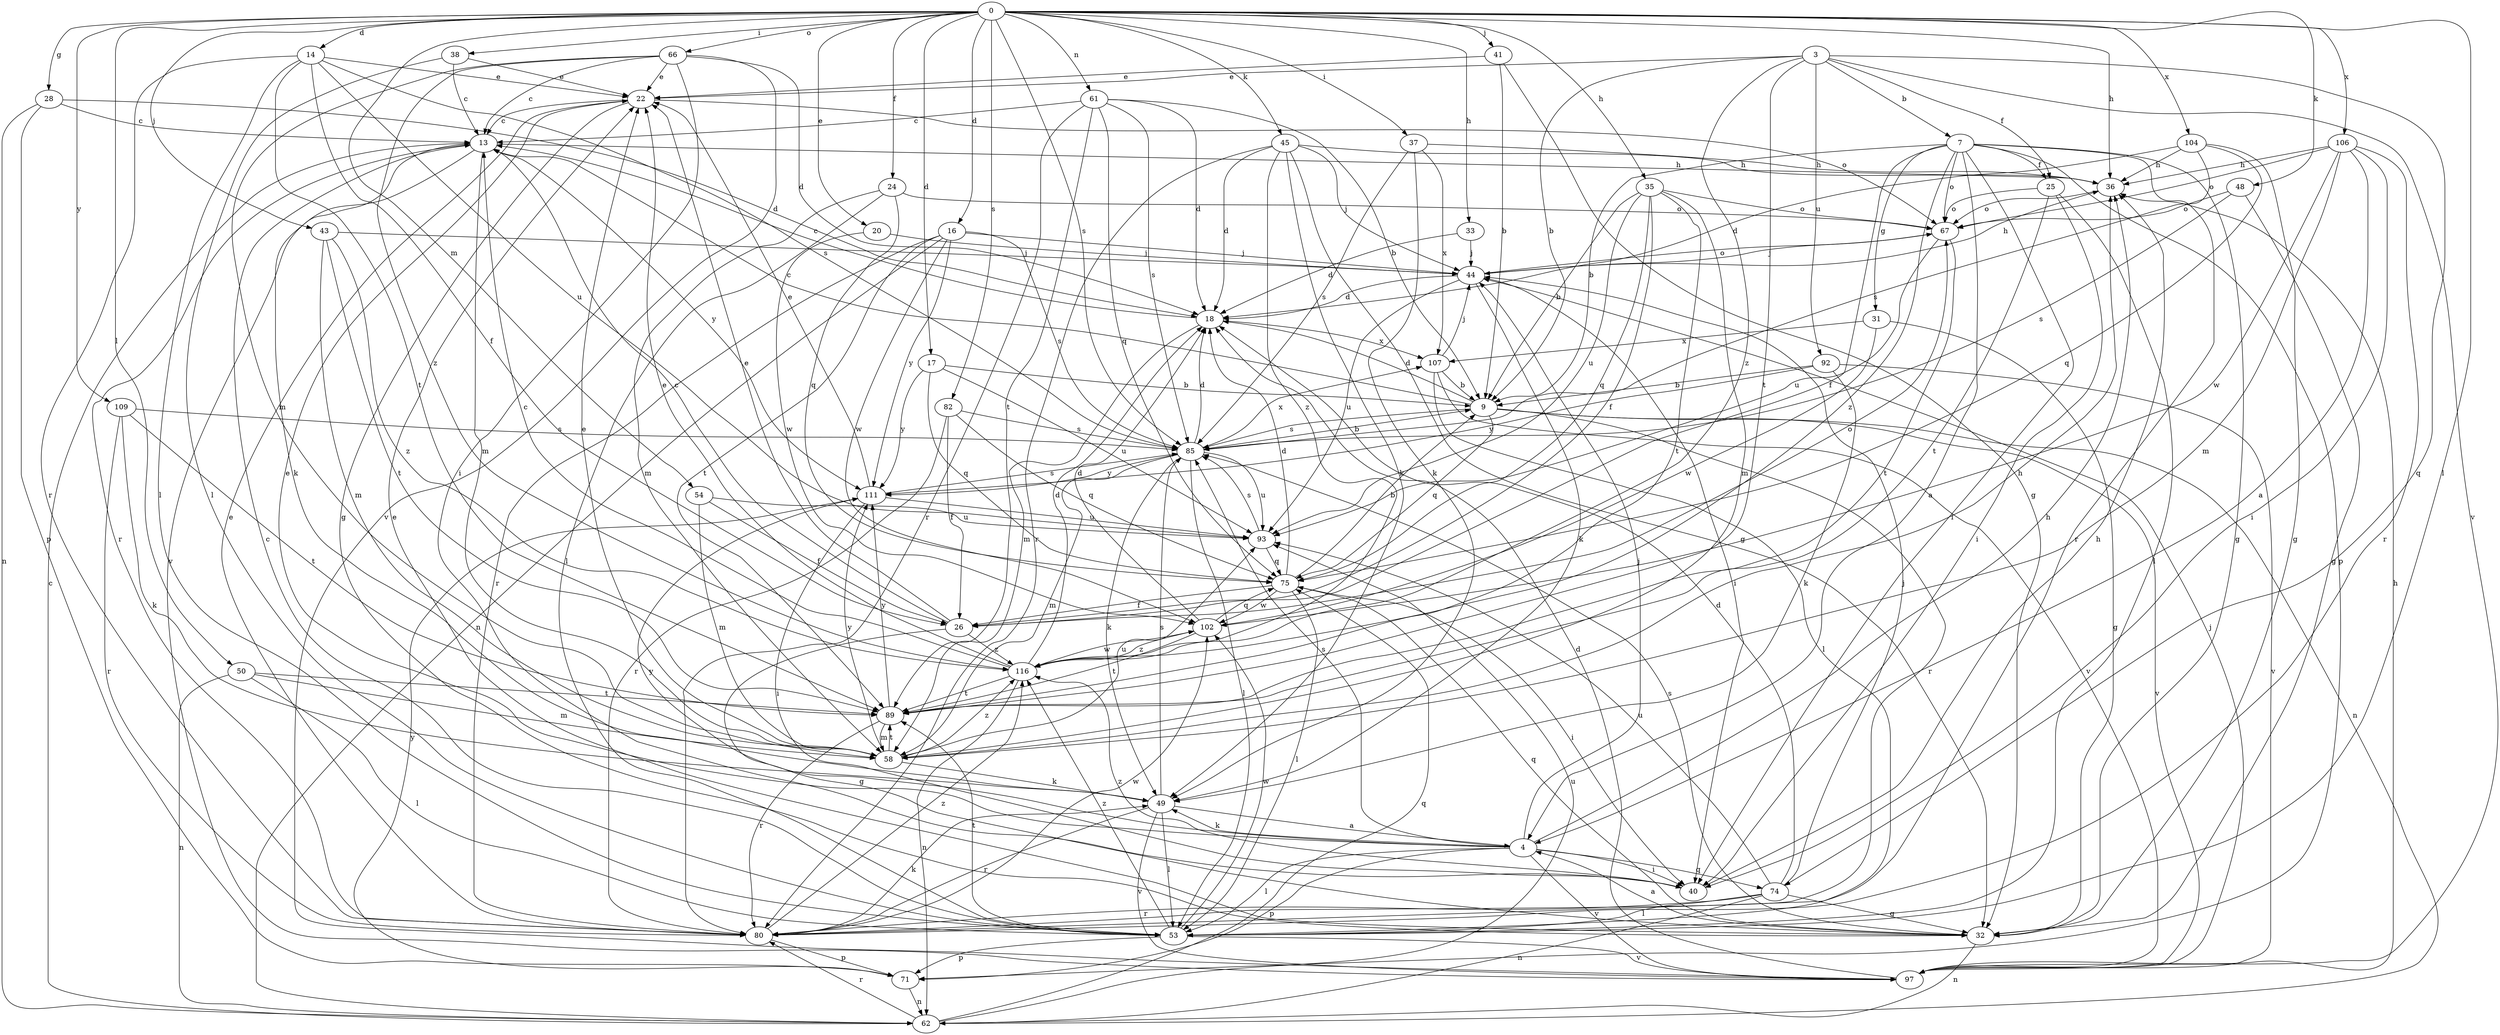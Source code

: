 strict digraph  {
0;
3;
4;
7;
9;
13;
14;
16;
17;
18;
20;
22;
24;
25;
26;
28;
31;
32;
33;
35;
36;
37;
38;
40;
41;
43;
44;
45;
48;
49;
50;
53;
54;
58;
61;
62;
66;
67;
71;
74;
75;
80;
82;
85;
89;
92;
93;
97;
102;
104;
106;
107;
109;
111;
116;
0 -> 14  [label=d];
0 -> 16  [label=d];
0 -> 17  [label=d];
0 -> 20  [label=e];
0 -> 24  [label=f];
0 -> 28  [label=g];
0 -> 33  [label=h];
0 -> 35  [label=h];
0 -> 36  [label=h];
0 -> 37  [label=i];
0 -> 38  [label=i];
0 -> 41  [label=j];
0 -> 43  [label=j];
0 -> 45  [label=k];
0 -> 48  [label=k];
0 -> 50  [label=l];
0 -> 53  [label=l];
0 -> 54  [label=m];
0 -> 61  [label=n];
0 -> 66  [label=o];
0 -> 82  [label=s];
0 -> 85  [label=s];
0 -> 104  [label=x];
0 -> 106  [label=x];
0 -> 109  [label=y];
3 -> 7  [label=b];
3 -> 9  [label=b];
3 -> 22  [label=e];
3 -> 25  [label=f];
3 -> 74  [label=q];
3 -> 89  [label=t];
3 -> 92  [label=u];
3 -> 97  [label=v];
3 -> 116  [label=z];
4 -> 22  [label=e];
4 -> 36  [label=h];
4 -> 40  [label=i];
4 -> 44  [label=j];
4 -> 49  [label=k];
4 -> 53  [label=l];
4 -> 71  [label=p];
4 -> 74  [label=q];
4 -> 85  [label=s];
4 -> 97  [label=v];
4 -> 111  [label=y];
7 -> 4  [label=a];
7 -> 9  [label=b];
7 -> 25  [label=f];
7 -> 26  [label=f];
7 -> 31  [label=g];
7 -> 32  [label=g];
7 -> 40  [label=i];
7 -> 67  [label=o];
7 -> 71  [label=p];
7 -> 80  [label=r];
7 -> 116  [label=z];
9 -> 13  [label=c];
9 -> 18  [label=d];
9 -> 62  [label=n];
9 -> 75  [label=q];
9 -> 80  [label=r];
9 -> 85  [label=s];
9 -> 97  [label=v];
13 -> 36  [label=h];
13 -> 49  [label=k];
13 -> 58  [label=m];
13 -> 80  [label=r];
13 -> 97  [label=v];
13 -> 111  [label=y];
14 -> 22  [label=e];
14 -> 26  [label=f];
14 -> 53  [label=l];
14 -> 80  [label=r];
14 -> 85  [label=s];
14 -> 89  [label=t];
14 -> 93  [label=u];
16 -> 44  [label=j];
16 -> 62  [label=n];
16 -> 80  [label=r];
16 -> 85  [label=s];
16 -> 89  [label=t];
16 -> 102  [label=w];
16 -> 111  [label=y];
17 -> 9  [label=b];
17 -> 75  [label=q];
17 -> 93  [label=u];
17 -> 111  [label=y];
18 -> 13  [label=c];
18 -> 58  [label=m];
18 -> 107  [label=x];
20 -> 44  [label=j];
20 -> 102  [label=w];
22 -> 13  [label=c];
22 -> 32  [label=g];
22 -> 67  [label=o];
24 -> 53  [label=l];
24 -> 58  [label=m];
24 -> 67  [label=o];
24 -> 75  [label=q];
25 -> 40  [label=i];
25 -> 53  [label=l];
25 -> 67  [label=o];
25 -> 89  [label=t];
26 -> 13  [label=c];
26 -> 22  [label=e];
26 -> 32  [label=g];
26 -> 67  [label=o];
26 -> 116  [label=z];
28 -> 13  [label=c];
28 -> 18  [label=d];
28 -> 62  [label=n];
28 -> 71  [label=p];
31 -> 32  [label=g];
31 -> 102  [label=w];
31 -> 107  [label=x];
32 -> 4  [label=a];
32 -> 22  [label=e];
32 -> 62  [label=n];
32 -> 75  [label=q];
32 -> 85  [label=s];
33 -> 18  [label=d];
33 -> 44  [label=j];
35 -> 9  [label=b];
35 -> 26  [label=f];
35 -> 58  [label=m];
35 -> 67  [label=o];
35 -> 75  [label=q];
35 -> 89  [label=t];
35 -> 93  [label=u];
36 -> 67  [label=o];
37 -> 36  [label=h];
37 -> 49  [label=k];
37 -> 85  [label=s];
37 -> 107  [label=x];
38 -> 13  [label=c];
38 -> 22  [label=e];
38 -> 53  [label=l];
40 -> 36  [label=h];
40 -> 116  [label=z];
41 -> 9  [label=b];
41 -> 22  [label=e];
41 -> 32  [label=g];
43 -> 44  [label=j];
43 -> 58  [label=m];
43 -> 89  [label=t];
43 -> 116  [label=z];
44 -> 18  [label=d];
44 -> 36  [label=h];
44 -> 40  [label=i];
44 -> 49  [label=k];
44 -> 67  [label=o];
44 -> 93  [label=u];
45 -> 18  [label=d];
45 -> 32  [label=g];
45 -> 36  [label=h];
45 -> 44  [label=j];
45 -> 49  [label=k];
45 -> 80  [label=r];
45 -> 116  [label=z];
48 -> 32  [label=g];
48 -> 67  [label=o];
48 -> 85  [label=s];
49 -> 4  [label=a];
49 -> 53  [label=l];
49 -> 80  [label=r];
49 -> 85  [label=s];
49 -> 97  [label=v];
50 -> 53  [label=l];
50 -> 58  [label=m];
50 -> 62  [label=n];
50 -> 89  [label=t];
53 -> 13  [label=c];
53 -> 71  [label=p];
53 -> 89  [label=t];
53 -> 97  [label=v];
53 -> 102  [label=w];
53 -> 116  [label=z];
54 -> 26  [label=f];
54 -> 58  [label=m];
54 -> 93  [label=u];
58 -> 22  [label=e];
58 -> 36  [label=h];
58 -> 49  [label=k];
58 -> 89  [label=t];
58 -> 93  [label=u];
58 -> 111  [label=y];
58 -> 116  [label=z];
61 -> 9  [label=b];
61 -> 13  [label=c];
61 -> 18  [label=d];
61 -> 75  [label=q];
61 -> 80  [label=r];
61 -> 85  [label=s];
61 -> 89  [label=t];
62 -> 13  [label=c];
62 -> 75  [label=q];
62 -> 80  [label=r];
62 -> 93  [label=u];
66 -> 13  [label=c];
66 -> 18  [label=d];
66 -> 22  [label=e];
66 -> 40  [label=i];
66 -> 58  [label=m];
66 -> 97  [label=v];
66 -> 116  [label=z];
67 -> 44  [label=j];
67 -> 89  [label=t];
67 -> 93  [label=u];
71 -> 62  [label=n];
71 -> 111  [label=y];
74 -> 18  [label=d];
74 -> 32  [label=g];
74 -> 44  [label=j];
74 -> 53  [label=l];
74 -> 62  [label=n];
74 -> 80  [label=r];
74 -> 93  [label=u];
75 -> 9  [label=b];
75 -> 18  [label=d];
75 -> 26  [label=f];
75 -> 40  [label=i];
75 -> 53  [label=l];
75 -> 102  [label=w];
80 -> 22  [label=e];
80 -> 49  [label=k];
80 -> 71  [label=p];
80 -> 102  [label=w];
80 -> 116  [label=z];
82 -> 26  [label=f];
82 -> 75  [label=q];
82 -> 80  [label=r];
82 -> 85  [label=s];
85 -> 9  [label=b];
85 -> 18  [label=d];
85 -> 49  [label=k];
85 -> 53  [label=l];
85 -> 58  [label=m];
85 -> 93  [label=u];
85 -> 107  [label=x];
85 -> 111  [label=y];
89 -> 58  [label=m];
89 -> 80  [label=r];
89 -> 111  [label=y];
92 -> 9  [label=b];
92 -> 49  [label=k];
92 -> 97  [label=v];
92 -> 111  [label=y];
93 -> 75  [label=q];
93 -> 85  [label=s];
97 -> 18  [label=d];
97 -> 36  [label=h];
97 -> 44  [label=j];
102 -> 18  [label=d];
102 -> 75  [label=q];
102 -> 89  [label=t];
102 -> 116  [label=z];
104 -> 18  [label=d];
104 -> 32  [label=g];
104 -> 36  [label=h];
104 -> 75  [label=q];
104 -> 85  [label=s];
106 -> 4  [label=a];
106 -> 36  [label=h];
106 -> 40  [label=i];
106 -> 58  [label=m];
106 -> 67  [label=o];
106 -> 80  [label=r];
106 -> 102  [label=w];
107 -> 9  [label=b];
107 -> 44  [label=j];
107 -> 53  [label=l];
107 -> 97  [label=v];
109 -> 49  [label=k];
109 -> 80  [label=r];
109 -> 85  [label=s];
109 -> 89  [label=t];
111 -> 22  [label=e];
111 -> 40  [label=i];
111 -> 85  [label=s];
111 -> 93  [label=u];
116 -> 13  [label=c];
116 -> 18  [label=d];
116 -> 22  [label=e];
116 -> 62  [label=n];
116 -> 89  [label=t];
116 -> 102  [label=w];
}
